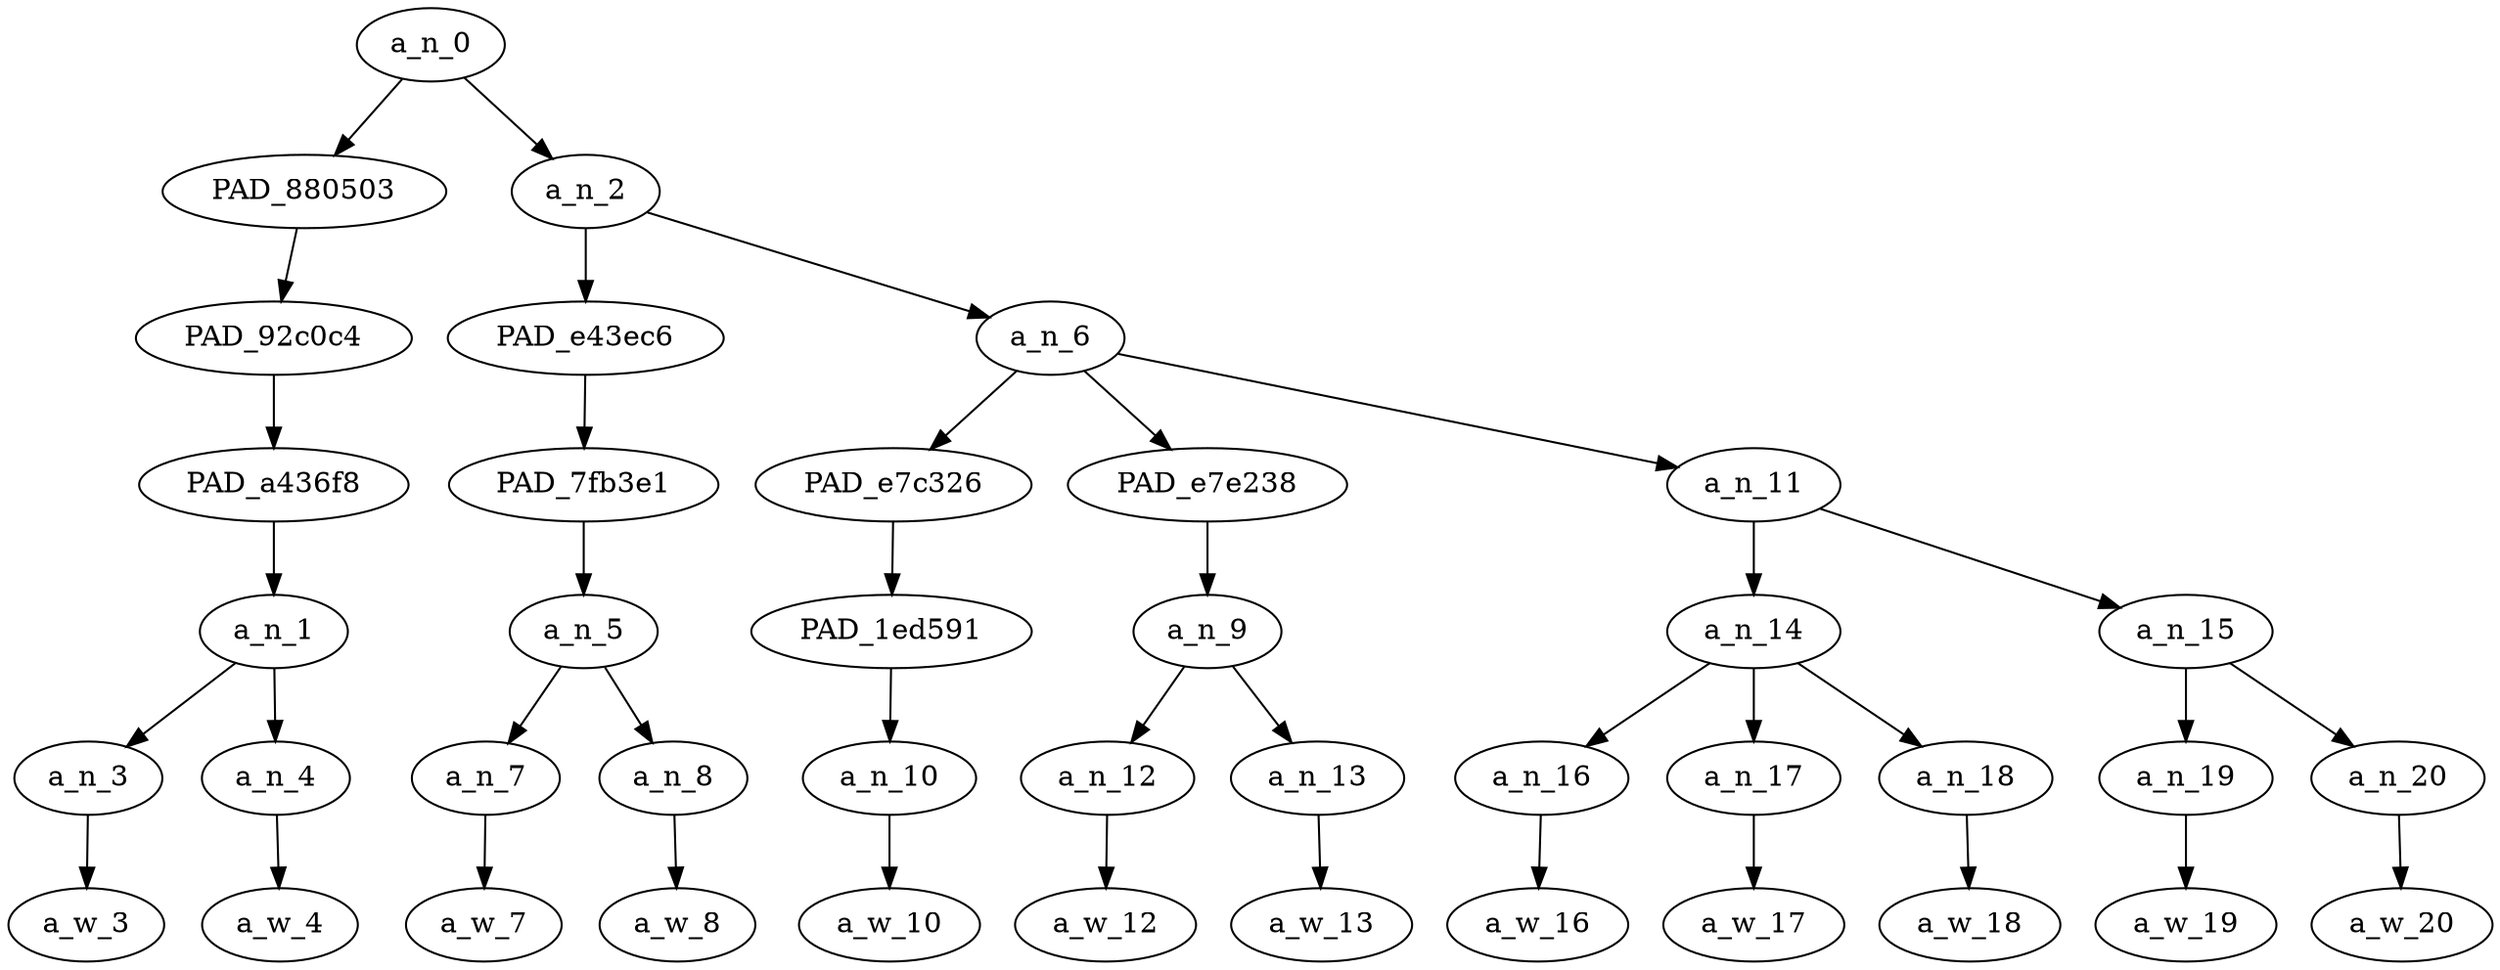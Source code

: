 strict digraph "" {
	a_n_0	[div_dir=1,
		index=0,
		level=6,
		pos="2.520833333333333,6!",
		text_span="[0, 1, 2, 3, 4, 5, 6, 7, 8, 9, 10, 11]",
		value=0.99999999];
	PAD_880503	[div_dir=1,
		index=0,
		level=5,
		pos="0.5,5!",
		text_span="[0, 1]",
		value=0.14918296];
	a_n_0 -> PAD_880503;
	a_n_2	[div_dir=1,
		index=1,
		level=5,
		pos="4.541666666666666,5!",
		text_span="[2, 3, 4, 5, 6, 7, 8, 9, 10, 11]",
		value=0.84960728];
	a_n_0 -> a_n_2;
	PAD_92c0c4	[div_dir=1,
		index=0,
		level=4,
		pos="0.5,4!",
		text_span="[0, 1]",
		value=0.14918296];
	PAD_880503 -> PAD_92c0c4;
	PAD_a436f8	[div_dir=1,
		index=0,
		level=3,
		pos="0.5,3!",
		text_span="[0, 1]",
		value=0.14918296];
	PAD_92c0c4 -> PAD_a436f8;
	a_n_1	[div_dir=1,
		index=0,
		level=2,
		pos="0.5,2!",
		text_span="[0, 1]",
		value=0.14918296];
	PAD_a436f8 -> a_n_1;
	a_n_3	[div_dir=1,
		index=0,
		level=1,
		pos="0.0,1!",
		text_span="[0]",
		value=0.10216970];
	a_n_1 -> a_n_3;
	a_n_4	[div_dir=-1,
		index=1,
		level=1,
		pos="1.0,1!",
		text_span="[1]",
		value=0.04627316];
	a_n_1 -> a_n_4;
	a_w_3	[div_dir=0,
		index=0,
		level=0,
		pos="0,0!",
		text_span="[0]",
		value=oh];
	a_n_3 -> a_w_3;
	a_w_4	[div_dir=0,
		index=1,
		level=0,
		pos="1,0!",
		text_span="[1]",
		value=so];
	a_n_4 -> a_w_4;
	PAD_e43ec6	[div_dir=-1,
		index=1,
		level=4,
		pos="2.5,4!",
		text_span="[2, 3]",
		value=0.07268186];
	a_n_2 -> PAD_e43ec6;
	a_n_6	[div_dir=1,
		index=2,
		level=4,
		pos="6.583333333333333,4!",
		text_span="[4, 5, 6, 7, 8, 9, 10, 11]",
		value=0.77591463];
	a_n_2 -> a_n_6;
	PAD_7fb3e1	[div_dir=-1,
		index=1,
		level=3,
		pos="2.5,3!",
		text_span="[2, 3]",
		value=0.07268186];
	PAD_e43ec6 -> PAD_7fb3e1;
	a_n_5	[div_dir=-1,
		index=1,
		level=2,
		pos="2.5,2!",
		text_span="[2, 3]",
		value=0.07268186];
	PAD_7fb3e1 -> a_n_5;
	a_n_7	[div_dir=-1,
		index=2,
		level=1,
		pos="2.0,1!",
		text_span="[2]",
		value=0.03648167];
	a_n_5 -> a_n_7;
	a_n_8	[div_dir=-1,
		index=3,
		level=1,
		pos="3.0,1!",
		text_span="[3]",
		value=0.03605047];
	a_n_5 -> a_n_8;
	a_w_7	[div_dir=0,
		index=2,
		level=0,
		pos="2,0!",
		text_span="[2]",
		value=not];
	a_n_7 -> a_w_7;
	a_w_8	[div_dir=0,
		index=3,
		level=0,
		pos="3,0!",
		text_span="[3]",
		value=only];
	a_n_8 -> a_w_8;
	PAD_e7c326	[div_dir=-1,
		index=3,
		level=3,
		pos="6.0,3!",
		text_span="[6]",
		value=0.03276144];
	a_n_6 -> PAD_e7c326;
	PAD_e7e238	[div_dir=-1,
		index=2,
		level=3,
		pos="4.5,3!",
		text_span="[4, 5]",
		value=0.18992341];
	a_n_6 -> PAD_e7e238;
	a_n_11	[div_dir=1,
		index=4,
		level=3,
		pos="9.25,3!",
		text_span="[7, 8, 9, 10, 11]",
		value=0.55206711];
	a_n_6 -> a_n_11;
	PAD_1ed591	[div_dir=-1,
		index=3,
		level=2,
		pos="6.0,2!",
		text_span="[6]",
		value=0.03276144];
	PAD_e7c326 -> PAD_1ed591;
	a_n_10	[div_dir=-1,
		index=6,
		level=1,
		pos="6.0,1!",
		text_span="[6]",
		value=0.03276144];
	PAD_1ed591 -> a_n_10;
	a_w_10	[div_dir=0,
		index=6,
		level=0,
		pos="6,0!",
		text_span="[6]",
		value=but];
	a_n_10 -> a_w_10;
	a_n_9	[div_dir=-1,
		index=2,
		level=2,
		pos="4.5,2!",
		text_span="[4, 5]",
		value=0.18992341];
	PAD_e7e238 -> a_n_9;
	a_n_12	[div_dir=1,
		index=4,
		level=1,
		pos="4.0,1!",
		text_span="[4]",
		value=0.03912273];
	a_n_9 -> a_n_12;
	a_n_13	[div_dir=-1,
		index=5,
		level=1,
		pos="5.0,1!",
		text_span="[5]",
		value=0.15052951];
	a_n_9 -> a_n_13;
	a_w_12	[div_dir=0,
		index=4,
		level=0,
		pos="4,0!",
		text_span="[4]",
		value=a];
	a_n_12 -> a_w_12;
	a_w_13	[div_dir=0,
		index=5,
		level=0,
		pos="5,0!",
		text_span="[5]",
		value=sjw];
	a_n_13 -> a_w_13;
	a_n_14	[div_dir=1,
		index=4,
		level=2,
		pos="8.0,2!",
		text_span="[7, 8, 9]",
		value=0.44226349];
	a_n_11 -> a_n_14;
	a_n_15	[div_dir=1,
		index=5,
		level=2,
		pos="10.5,2!",
		text_span="[10, 11]",
		value=0.10796167];
	a_n_11 -> a_n_15;
	a_n_16	[div_dir=1,
		index=7,
		level=1,
		pos="7.0,1!",
		text_span="[7]",
		value=0.04930934];
	a_n_14 -> a_n_16;
	a_n_17	[div_dir=1,
		index=8,
		level=1,
		pos="8.0,1!",
		text_span="[8]",
		value=0.29165731];
	a_n_14 -> a_n_17;
	a_n_18	[div_dir=1,
		index=9,
		level=1,
		pos="9.0,1!",
		text_span="[9]",
		value=0.09923054];
	a_n_14 -> a_n_18;
	a_w_16	[div_dir=0,
		index=7,
		level=0,
		pos="7,0!",
		text_span="[7]",
		value=a1];
	a_n_16 -> a_w_16;
	a_w_17	[div_dir=0,
		index=8,
		level=0,
		pos="8,0!",
		text_span="[8]",
		value=nigger];
	a_n_17 -> a_w_17;
	a_w_18	[div_dir=0,
		index=9,
		level=0,
		pos="9,0!",
		text_span="[9]",
		value=lover];
	a_n_18 -> a_w_18;
	a_n_19	[div_dir=-1,
		index=10,
		level=1,
		pos="10.0,1!",
		text_span="[10]",
		value=0.04349091];
	a_n_15 -> a_n_19;
	a_n_20	[div_dir=1,
		index=11,
		level=1,
		pos="11.0,1!",
		text_span="[11]",
		value=0.06419769];
	a_n_15 -> a_n_20;
	a_w_19	[div_dir=0,
		index=10,
		level=0,
		pos="10,0!",
		text_span="[10]",
		value=on];
	a_n_19 -> a_w_19;
	a_w_20	[div_dir=0,
		index=11,
		level=0,
		pos="11,0!",
		text_span="[11]",
		value=top];
	a_n_20 -> a_w_20;
}
